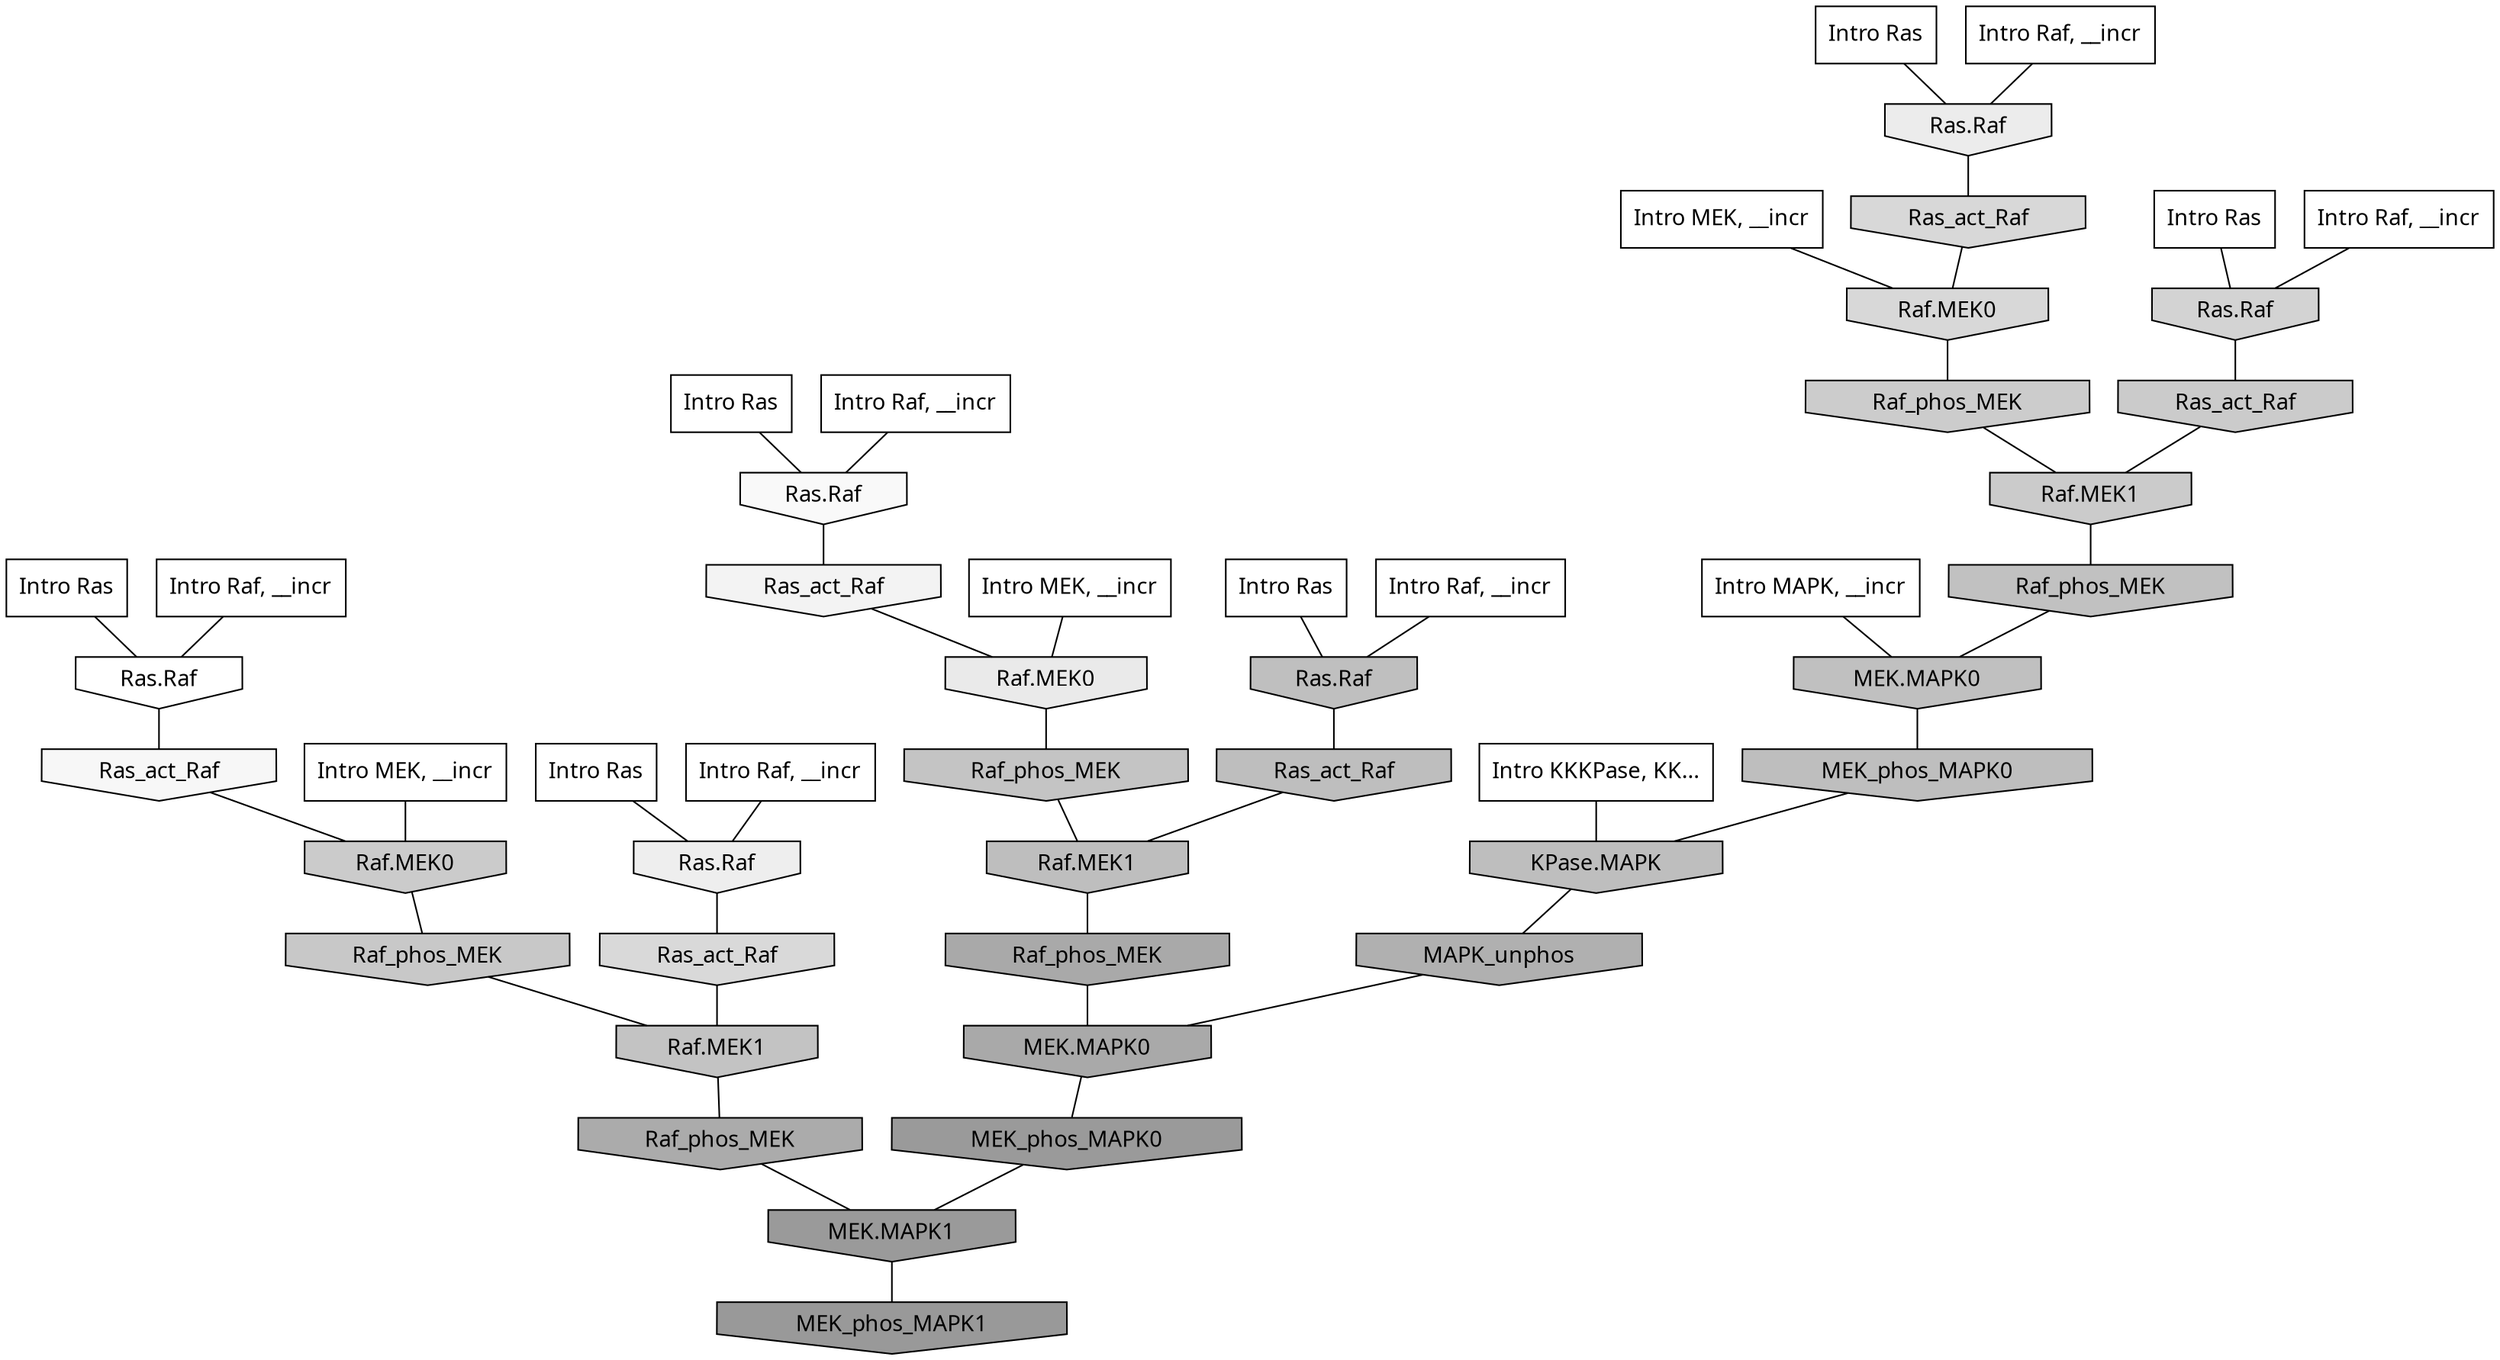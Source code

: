 digraph G{
  rankdir="TB";
  ranksep=0.30;
  node [fontname="CMU Serif"];
  edge [fontname="CMU Serif"];
  
  9 [label="Intro Ras", shape=rectangle, style=filled, fillcolor="0.000 0.000 1.000"]
  
  10 [label="Intro Ras", shape=rectangle, style=filled, fillcolor="0.000 0.000 1.000"]
  
  22 [label="Intro Ras", shape=rectangle, style=filled, fillcolor="0.000 0.000 1.000"]
  
  28 [label="Intro Ras", shape=rectangle, style=filled, fillcolor="0.000 0.000 1.000"]
  
  67 [label="Intro Ras", shape=rectangle, style=filled, fillcolor="0.000 0.000 1.000"]
  
  83 [label="Intro Ras", shape=rectangle, style=filled, fillcolor="0.000 0.000 1.000"]
  
  150 [label="Intro Raf, __incr", shape=rectangle, style=filled, fillcolor="0.000 0.000 1.000"]
  
  412 [label="Intro Raf, __incr", shape=rectangle, style=filled, fillcolor="0.000 0.000 1.000"]
  
  469 [label="Intro Raf, __incr", shape=rectangle, style=filled, fillcolor="0.000 0.000 1.000"]
  
  741 [label="Intro Raf, __incr", shape=rectangle, style=filled, fillcolor="0.000 0.000 1.000"]
  
  861 [label="Intro Raf, __incr", shape=rectangle, style=filled, fillcolor="0.000 0.000 1.000"]
  
  940 [label="Intro Raf, __incr", shape=rectangle, style=filled, fillcolor="0.000 0.000 1.000"]
  
  1217 [label="Intro MEK, __incr", shape=rectangle, style=filled, fillcolor="0.000 0.000 1.000"]
  
  1834 [label="Intro MEK, __incr", shape=rectangle, style=filled, fillcolor="0.000 0.000 1.000"]
  
  1956 [label="Intro MEK, __incr", shape=rectangle, style=filled, fillcolor="0.000 0.000 1.000"]
  
  2128 [label="Intro MAPK, __incr", shape=rectangle, style=filled, fillcolor="0.000 0.000 1.000"]
  
  3193 [label="Intro KKKPase, KK...", shape=rectangle, style=filled, fillcolor="0.000 0.000 1.000"]
  
  3294 [label="Ras.Raf", shape=invhouse, style=filled, fillcolor="0.000 0.000 1.000"]
  
  3462 [label="Ras.Raf", shape=invhouse, style=filled, fillcolor="0.000 0.000 0.976"]
  
  3508 [label="Ras_act_Raf", shape=invhouse, style=filled, fillcolor="0.000 0.000 0.968"]
  
  3665 [label="Ras_act_Raf", shape=invhouse, style=filled, fillcolor="0.000 0.000 0.950"]
  
  3958 [label="Ras.Raf", shape=invhouse, style=filled, fillcolor="0.000 0.000 0.930"]
  
  4080 [label="Ras.Raf", shape=invhouse, style=filled, fillcolor="0.000 0.000 0.922"]
  
  4164 [label="Raf.MEK0", shape=invhouse, style=filled, fillcolor="0.000 0.000 0.917"]
  
  5210 [label="Ras_act_Raf", shape=invhouse, style=filled, fillcolor="0.000 0.000 0.850"]
  
  5286 [label="Ras_act_Raf", shape=invhouse, style=filled, fillcolor="0.000 0.000 0.847"]
  
  5288 [label="Raf.MEK0", shape=invhouse, style=filled, fillcolor="0.000 0.000 0.847"]
  
  5598 [label="Ras.Raf", shape=invhouse, style=filled, fillcolor="0.000 0.000 0.828"]
  
  6180 [label="Raf_phos_MEK", shape=invhouse, style=filled, fillcolor="0.000 0.000 0.799"]
  
  6282 [label="Raf.MEK0", shape=invhouse, style=filled, fillcolor="0.000 0.000 0.794"]
  
  6306 [label="Ras_act_Raf", shape=invhouse, style=filled, fillcolor="0.000 0.000 0.793"]
  
  6311 [label="Raf.MEK1", shape=invhouse, style=filled, fillcolor="0.000 0.000 0.793"]
  
  6596 [label="Raf_phos_MEK", shape=invhouse, style=filled, fillcolor="0.000 0.000 0.782"]
  
  7016 [label="Raf_phos_MEK", shape=invhouse, style=filled, fillcolor="0.000 0.000 0.767"]
  
  7100 [label="Raf.MEK1", shape=invhouse, style=filled, fillcolor="0.000 0.000 0.764"]
  
  7450 [label="Raf_phos_MEK", shape=invhouse, style=filled, fillcolor="0.000 0.000 0.754"]
  
  7570 [label="MEK.MAPK0", shape=invhouse, style=filled, fillcolor="0.000 0.000 0.751"]
  
  7653 [label="Ras.Raf", shape=invhouse, style=filled, fillcolor="0.000 0.000 0.748"]
  
  7794 [label="MEK_phos_MAPK0", shape=invhouse, style=filled, fillcolor="0.000 0.000 0.743"]
  
  7802 [label="KPase.MAPK", shape=invhouse, style=filled, fillcolor="0.000 0.000 0.743"]
  
  7803 [label="Ras_act_Raf", shape=invhouse, style=filled, fillcolor="0.000 0.000 0.743"]
  
  7805 [label="Raf.MEK1", shape=invhouse, style=filled, fillcolor="0.000 0.000 0.743"]
  
  9788 [label="MAPK_unphos", shape=invhouse, style=filled, fillcolor="0.000 0.000 0.690"]
  
  10788 [label="Raf_phos_MEK", shape=invhouse, style=filled, fillcolor="0.000 0.000 0.669"]
  
  11109 [label="Raf_phos_MEK", shape=invhouse, style=filled, fillcolor="0.000 0.000 0.663"]
  
  11111 [label="MEK.MAPK0", shape=invhouse, style=filled, fillcolor="0.000 0.000 0.663"]
  
  14870 [label="MEK_phos_MAPK0", shape=invhouse, style=filled, fillcolor="0.000 0.000 0.605"]
  
  14929 [label="MEK.MAPK1", shape=invhouse, style=filled, fillcolor="0.000 0.000 0.604"]
  
  15202 [label="MEK_phos_MAPK1", shape=invhouse, style=filled, fillcolor="0.000 0.000 0.600"]
  
  
  14929 -> 15202 [dir=none, color="0.000 0.000 0.000"] 
  14870 -> 14929 [dir=none, color="0.000 0.000 0.000"] 
  11111 -> 14870 [dir=none, color="0.000 0.000 0.000"] 
  11109 -> 11111 [dir=none, color="0.000 0.000 0.000"] 
  10788 -> 14929 [dir=none, color="0.000 0.000 0.000"] 
  9788 -> 11111 [dir=none, color="0.000 0.000 0.000"] 
  7805 -> 11109 [dir=none, color="0.000 0.000 0.000"] 
  7803 -> 7805 [dir=none, color="0.000 0.000 0.000"] 
  7802 -> 9788 [dir=none, color="0.000 0.000 0.000"] 
  7794 -> 7802 [dir=none, color="0.000 0.000 0.000"] 
  7653 -> 7803 [dir=none, color="0.000 0.000 0.000"] 
  7570 -> 7794 [dir=none, color="0.000 0.000 0.000"] 
  7450 -> 7570 [dir=none, color="0.000 0.000 0.000"] 
  7100 -> 10788 [dir=none, color="0.000 0.000 0.000"] 
  7016 -> 7805 [dir=none, color="0.000 0.000 0.000"] 
  6596 -> 7100 [dir=none, color="0.000 0.000 0.000"] 
  6311 -> 7450 [dir=none, color="0.000 0.000 0.000"] 
  6306 -> 6311 [dir=none, color="0.000 0.000 0.000"] 
  6282 -> 6596 [dir=none, color="0.000 0.000 0.000"] 
  6180 -> 6311 [dir=none, color="0.000 0.000 0.000"] 
  5598 -> 6306 [dir=none, color="0.000 0.000 0.000"] 
  5288 -> 6180 [dir=none, color="0.000 0.000 0.000"] 
  5286 -> 5288 [dir=none, color="0.000 0.000 0.000"] 
  5210 -> 7100 [dir=none, color="0.000 0.000 0.000"] 
  4164 -> 7016 [dir=none, color="0.000 0.000 0.000"] 
  4080 -> 5286 [dir=none, color="0.000 0.000 0.000"] 
  3958 -> 5210 [dir=none, color="0.000 0.000 0.000"] 
  3665 -> 4164 [dir=none, color="0.000 0.000 0.000"] 
  3508 -> 6282 [dir=none, color="0.000 0.000 0.000"] 
  3462 -> 3665 [dir=none, color="0.000 0.000 0.000"] 
  3294 -> 3508 [dir=none, color="0.000 0.000 0.000"] 
  3193 -> 7802 [dir=none, color="0.000 0.000 0.000"] 
  2128 -> 7570 [dir=none, color="0.000 0.000 0.000"] 
  1956 -> 5288 [dir=none, color="0.000 0.000 0.000"] 
  1834 -> 6282 [dir=none, color="0.000 0.000 0.000"] 
  1217 -> 4164 [dir=none, color="0.000 0.000 0.000"] 
  940 -> 4080 [dir=none, color="0.000 0.000 0.000"] 
  861 -> 3462 [dir=none, color="0.000 0.000 0.000"] 
  741 -> 5598 [dir=none, color="0.000 0.000 0.000"] 
  469 -> 3294 [dir=none, color="0.000 0.000 0.000"] 
  412 -> 7653 [dir=none, color="0.000 0.000 0.000"] 
  150 -> 3958 [dir=none, color="0.000 0.000 0.000"] 
  83 -> 3958 [dir=none, color="0.000 0.000 0.000"] 
  67 -> 7653 [dir=none, color="0.000 0.000 0.000"] 
  28 -> 3294 [dir=none, color="0.000 0.000 0.000"] 
  22 -> 4080 [dir=none, color="0.000 0.000 0.000"] 
  10 -> 5598 [dir=none, color="0.000 0.000 0.000"] 
  9 -> 3462 [dir=none, color="0.000 0.000 0.000"] 
  
  }
